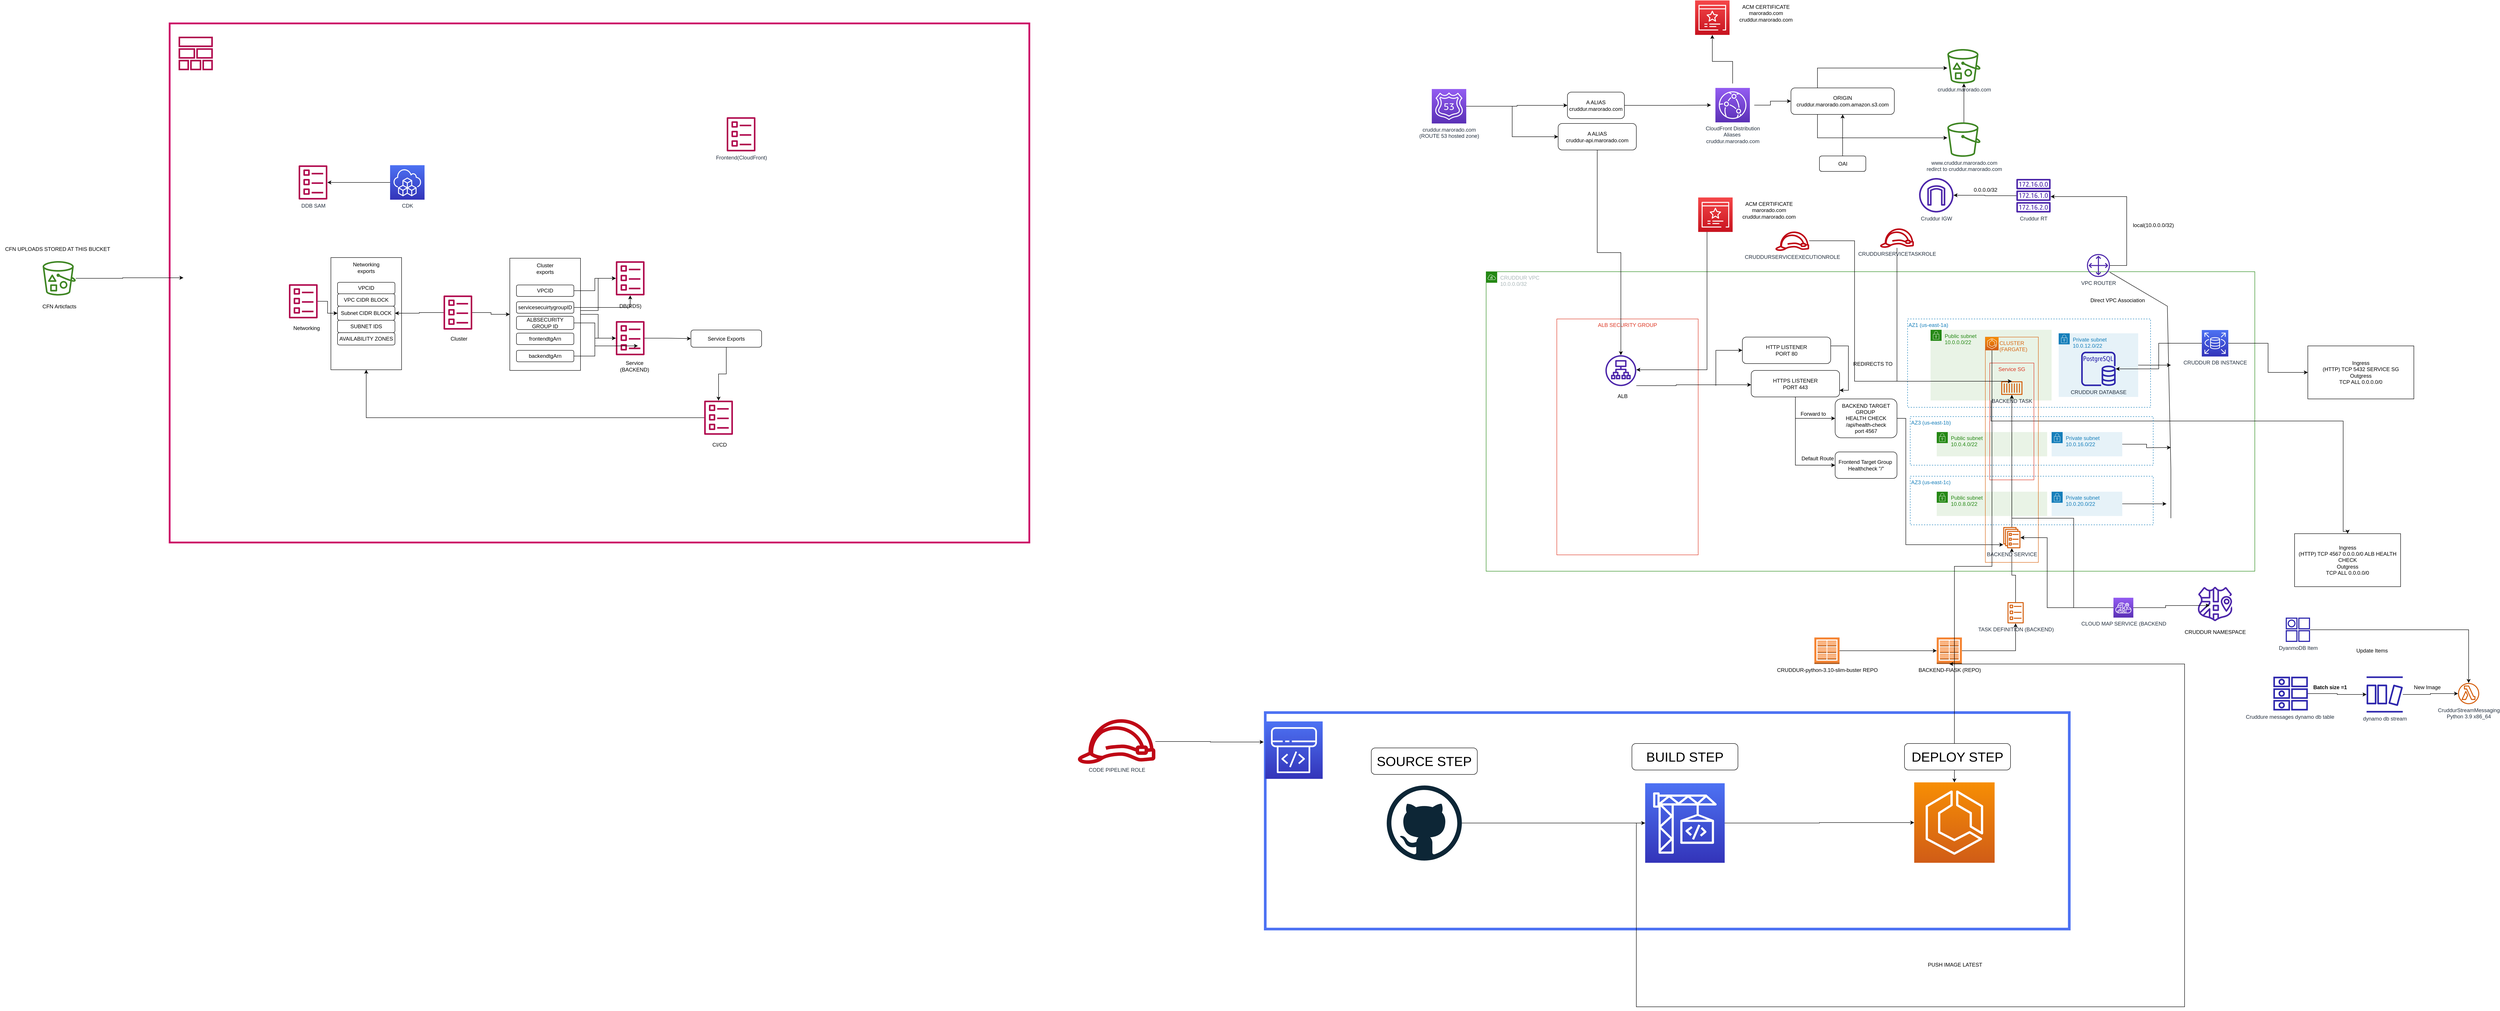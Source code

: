 <mxfile version="21.3.2" type="github">
  <diagram name="Page-1" id="3Z4FZScK2YZTJh7Y3HSx">
    <mxGraphModel dx="4507" dy="1291" grid="0" gridSize="10" guides="1" tooltips="1" connect="1" arrows="1" fold="1" page="0" pageScale="1" pageWidth="850" pageHeight="1100" math="0" shadow="0">
      <root>
        <mxCell id="0" />
        <mxCell id="1" parent="0" />
        <mxCell id="-jgKPK63ON0aS2NeqPrT-178" value="" style="rounded=0;whiteSpace=wrap;html=1;strokeColor=#4D72F3;strokeWidth=6;fillColor=none;" vertex="1" parent="1">
          <mxGeometry x="580" y="1840" width="1820" height="490" as="geometry" />
        </mxCell>
        <mxCell id="-jgKPK63ON0aS2NeqPrT-179" value="" style="whiteSpace=wrap;html=1;fillColor=none;strokeColor=#CC0066;strokeWidth=4;" vertex="1" parent="1">
          <mxGeometry x="-1900" y="280" width="1946" height="1175" as="geometry" />
        </mxCell>
        <mxCell id="-jgKPK63ON0aS2NeqPrT-180" value="" style="rounded=0;whiteSpace=wrap;html=1;" vertex="1" parent="1">
          <mxGeometry x="-1535" y="810" width="160" height="254" as="geometry" />
        </mxCell>
        <mxCell id="-jgKPK63ON0aS2NeqPrT-181" value="AZ1 (us-east-1a)" style="fillColor=none;strokeColor=#147EBA;dashed=1;verticalAlign=top;fontStyle=0;fontColor=#147EBA;whiteSpace=wrap;html=1;align=left;" vertex="1" parent="1">
          <mxGeometry x="2034" y="949" width="550" height="200" as="geometry" />
        </mxCell>
        <mxCell id="-jgKPK63ON0aS2NeqPrT-182" value="CRUDDUR VPC&lt;br&gt;10.0.0.0/32" style="points=[[0,0],[0.25,0],[0.5,0],[0.75,0],[1,0],[1,0.25],[1,0.5],[1,0.75],[1,1],[0.75,1],[0.5,1],[0.25,1],[0,1],[0,0.75],[0,0.5],[0,0.25]];outlineConnect=0;gradientColor=none;html=1;whiteSpace=wrap;fontSize=12;fontStyle=0;container=0;pointerEvents=0;collapsible=0;recursiveResize=0;shape=mxgraph.aws4.group;grIcon=mxgraph.aws4.group_vpc;strokeColor=#248814;fillColor=none;verticalAlign=top;align=left;spacingLeft=30;fontColor=#AAB7B8;dashed=0;" vertex="1" parent="1">
          <mxGeometry x="1080" y="842" width="1740" height="678" as="geometry" />
        </mxCell>
        <mxCell id="-jgKPK63ON0aS2NeqPrT-183" style="edgeStyle=orthogonalEdgeStyle;rounded=0;orthogonalLoop=1;jettySize=auto;html=1;" edge="1" parent="1" source="-jgKPK63ON0aS2NeqPrT-184" target="-jgKPK63ON0aS2NeqPrT-185">
          <mxGeometry relative="1" as="geometry" />
        </mxCell>
        <mxCell id="-jgKPK63ON0aS2NeqPrT-184" value="Cruddur RT" style="sketch=0;outlineConnect=0;fontColor=#232F3E;gradientColor=none;fillColor=#4D27AA;strokeColor=none;dashed=0;verticalLabelPosition=bottom;verticalAlign=top;align=center;html=1;fontSize=12;fontStyle=0;aspect=fixed;pointerEvents=1;shape=mxgraph.aws4.route_table;" vertex="1" parent="1">
          <mxGeometry x="2280" y="632" width="78" height="76" as="geometry" />
        </mxCell>
        <mxCell id="-jgKPK63ON0aS2NeqPrT-185" value="Cruddur IGW" style="sketch=0;outlineConnect=0;fontColor=#232F3E;gradientColor=none;fillColor=#4D27AA;strokeColor=none;dashed=0;verticalLabelPosition=bottom;verticalAlign=top;align=center;html=1;fontSize=12;fontStyle=0;aspect=fixed;pointerEvents=1;shape=mxgraph.aws4.internet_gateway;" vertex="1" parent="1">
          <mxGeometry x="2060" y="630" width="78" height="78" as="geometry" />
        </mxCell>
        <mxCell id="-jgKPK63ON0aS2NeqPrT-186" value="VPC ROUTER" style="sketch=0;outlineConnect=0;fontColor=#232F3E;gradientColor=none;fillColor=#4D27AA;strokeColor=none;dashed=0;verticalLabelPosition=bottom;verticalAlign=top;align=center;html=1;fontSize=12;fontStyle=0;aspect=fixed;pointerEvents=1;shape=mxgraph.aws4.customer_gateway;" vertex="1" parent="1">
          <mxGeometry x="2440" y="802" width="52" height="52" as="geometry" />
        </mxCell>
        <mxCell id="-jgKPK63ON0aS2NeqPrT-187" style="edgeStyle=orthogonalEdgeStyle;rounded=0;orthogonalLoop=1;jettySize=auto;html=1;" edge="1" parent="1" source="-jgKPK63ON0aS2NeqPrT-186" target="-jgKPK63ON0aS2NeqPrT-184">
          <mxGeometry relative="1" as="geometry">
            <mxPoint x="2400" y="672" as="targetPoint" />
            <Array as="points">
              <mxPoint x="2530" y="828" />
              <mxPoint x="2530" y="672" />
            </Array>
          </mxGeometry>
        </mxCell>
        <mxCell id="-jgKPK63ON0aS2NeqPrT-188" value="0.0.0.0/32&lt;br&gt;" style="text;html=1;align=center;verticalAlign=middle;resizable=0;points=[];autosize=1;strokeColor=none;fillColor=none;" vertex="1" parent="1">
          <mxGeometry x="2170" y="642" width="80" height="30" as="geometry" />
        </mxCell>
        <mxCell id="-jgKPK63ON0aS2NeqPrT-189" value="local(10.0.0.0/32)" style="text;html=1;align=center;verticalAlign=middle;resizable=0;points=[];autosize=1;strokeColor=none;fillColor=none;" vertex="1" parent="1">
          <mxGeometry x="2530" y="722" width="120" height="30" as="geometry" />
        </mxCell>
        <mxCell id="-jgKPK63ON0aS2NeqPrT-190" value="" style="group" vertex="1" connectable="0" parent="1">
          <mxGeometry x="-2200" y="818" width="100" height="118" as="geometry" />
        </mxCell>
        <mxCell id="-jgKPK63ON0aS2NeqPrT-191" value="" style="sketch=0;outlineConnect=0;fontColor=#232F3E;gradientColor=none;fillColor=#3F8624;strokeColor=none;dashed=0;verticalLabelPosition=bottom;verticalAlign=top;align=center;html=1;fontSize=12;fontStyle=0;aspect=fixed;pointerEvents=1;shape=mxgraph.aws4.bucket_with_objects;" vertex="1" parent="-jgKPK63ON0aS2NeqPrT-190">
          <mxGeometry x="12.5" width="75" height="78" as="geometry" />
        </mxCell>
        <mxCell id="-jgKPK63ON0aS2NeqPrT-192" value="CFN Articfacts" style="text;html=1;align=center;verticalAlign=middle;resizable=0;points=[];autosize=1;strokeColor=none;fillColor=none;" vertex="1" parent="-jgKPK63ON0aS2NeqPrT-190">
          <mxGeometry y="88" width="100" height="30" as="geometry" />
        </mxCell>
        <mxCell id="-jgKPK63ON0aS2NeqPrT-193" value="" style="sketch=0;outlineConnect=0;fontColor=#232F3E;gradientColor=none;fillColor=#B0084D;strokeColor=none;dashed=0;verticalLabelPosition=bottom;verticalAlign=top;align=center;html=1;fontSize=12;fontStyle=0;aspect=fixed;pointerEvents=1;shape=mxgraph.aws4.stack;" vertex="1" parent="1">
          <mxGeometry x="-1880" y="310" width="78" height="76" as="geometry" />
        </mxCell>
        <mxCell id="-jgKPK63ON0aS2NeqPrT-194" value="" style="group" vertex="1" connectable="0" parent="1">
          <mxGeometry x="-890" y="953.5" width="86" height="112" as="geometry" />
        </mxCell>
        <mxCell id="-jgKPK63ON0aS2NeqPrT-195" value="" style="sketch=0;outlineConnect=0;fontColor=#232F3E;gradientColor=none;fillColor=#B0084D;strokeColor=none;dashed=0;verticalLabelPosition=bottom;verticalAlign=top;align=center;html=1;fontSize=12;fontStyle=0;aspect=fixed;pointerEvents=1;shape=mxgraph.aws4.template;" vertex="1" parent="-jgKPK63ON0aS2NeqPrT-194">
          <mxGeometry width="65" height="78" as="geometry" />
        </mxCell>
        <mxCell id="-jgKPK63ON0aS2NeqPrT-196" value="Service (BACKEND)" style="text;html=1;strokeColor=none;fillColor=none;align=center;verticalAlign=middle;whiteSpace=wrap;rounded=0;" vertex="1" parent="-jgKPK63ON0aS2NeqPrT-194">
          <mxGeometry x="3.308" y="92" width="79.385" height="20" as="geometry" />
        </mxCell>
        <mxCell id="-jgKPK63ON0aS2NeqPrT-197" value="" style="group" vertex="1" connectable="0" parent="1">
          <mxGeometry x="-690" y="1133.5" width="65" height="110" as="geometry" />
        </mxCell>
        <mxCell id="-jgKPK63ON0aS2NeqPrT-198" value="" style="sketch=0;outlineConnect=0;fontColor=#232F3E;gradientColor=none;fillColor=#B0084D;strokeColor=none;dashed=0;verticalLabelPosition=bottom;verticalAlign=top;align=center;html=1;fontSize=12;fontStyle=0;aspect=fixed;pointerEvents=1;shape=mxgraph.aws4.template;" vertex="1" parent="-jgKPK63ON0aS2NeqPrT-197">
          <mxGeometry width="65" height="78" as="geometry" />
        </mxCell>
        <mxCell id="-jgKPK63ON0aS2NeqPrT-199" value="CI/CD" style="text;html=1;strokeColor=none;fillColor=none;align=center;verticalAlign=middle;whiteSpace=wrap;rounded=0;" vertex="1" parent="-jgKPK63ON0aS2NeqPrT-197">
          <mxGeometry x="5" y="90" width="60" height="20" as="geometry" />
        </mxCell>
        <mxCell id="-jgKPK63ON0aS2NeqPrT-200" value="" style="group" vertex="1" connectable="0" parent="1">
          <mxGeometry x="-1630" y="870" width="70" height="110" as="geometry" />
        </mxCell>
        <mxCell id="-jgKPK63ON0aS2NeqPrT-201" value="" style="sketch=0;outlineConnect=0;fontColor=#232F3E;gradientColor=none;fillColor=#B0084D;strokeColor=none;dashed=0;verticalLabelPosition=bottom;verticalAlign=top;align=center;html=1;fontSize=12;fontStyle=0;aspect=fixed;pointerEvents=1;shape=mxgraph.aws4.template;" vertex="1" parent="-jgKPK63ON0aS2NeqPrT-200">
          <mxGeometry width="65" height="78" as="geometry" />
        </mxCell>
        <mxCell id="-jgKPK63ON0aS2NeqPrT-202" value="Networking" style="text;html=1;strokeColor=none;fillColor=none;align=center;verticalAlign=middle;whiteSpace=wrap;rounded=0;" vertex="1" parent="-jgKPK63ON0aS2NeqPrT-200">
          <mxGeometry x="10" y="90" width="60" height="20" as="geometry" />
        </mxCell>
        <mxCell id="-jgKPK63ON0aS2NeqPrT-203" style="edgeStyle=orthogonalEdgeStyle;rounded=0;orthogonalLoop=1;jettySize=auto;html=1;entryX=0.016;entryY=0.49;entryDx=0;entryDy=0;entryPerimeter=0;" edge="1" parent="1" source="-jgKPK63ON0aS2NeqPrT-191" target="-jgKPK63ON0aS2NeqPrT-179">
          <mxGeometry relative="1" as="geometry" />
        </mxCell>
        <mxCell id="-jgKPK63ON0aS2NeqPrT-204" value="CFN UPLOADS STORED AT THIS BUCKET" style="text;html=1;align=center;verticalAlign=middle;resizable=0;points=[];autosize=1;strokeColor=none;fillColor=none;" vertex="1" parent="1">
          <mxGeometry x="-2284" y="776" width="260" height="30" as="geometry" />
        </mxCell>
        <mxCell id="-jgKPK63ON0aS2NeqPrT-205" value="" style="group" vertex="1" connectable="0" parent="1">
          <mxGeometry x="-1280" y="895.5" width="65" height="108" as="geometry" />
        </mxCell>
        <mxCell id="-jgKPK63ON0aS2NeqPrT-206" value="" style="sketch=0;outlineConnect=0;fontColor=#232F3E;gradientColor=none;fillColor=#B0084D;strokeColor=none;dashed=0;verticalLabelPosition=bottom;verticalAlign=top;align=center;html=1;fontSize=12;fontStyle=0;aspect=fixed;pointerEvents=1;shape=mxgraph.aws4.template;" vertex="1" parent="-jgKPK63ON0aS2NeqPrT-205">
          <mxGeometry width="65" height="78" as="geometry" />
        </mxCell>
        <mxCell id="-jgKPK63ON0aS2NeqPrT-207" value="Cluster" style="text;html=1;strokeColor=none;fillColor=none;align=center;verticalAlign=middle;whiteSpace=wrap;rounded=0;" vertex="1" parent="-jgKPK63ON0aS2NeqPrT-205">
          <mxGeometry x="5" y="88" width="60" height="20" as="geometry" />
        </mxCell>
        <mxCell id="-jgKPK63ON0aS2NeqPrT-208" value="VPCID" style="rounded=1;whiteSpace=wrap;html=1;" vertex="1" parent="1">
          <mxGeometry x="-1520" y="866" width="130" height="26" as="geometry" />
        </mxCell>
        <mxCell id="-jgKPK63ON0aS2NeqPrT-209" value="VPC CIDR BLOCK" style="rounded=1;whiteSpace=wrap;html=1;" vertex="1" parent="1">
          <mxGeometry x="-1520" y="892" width="130" height="28" as="geometry" />
        </mxCell>
        <mxCell id="-jgKPK63ON0aS2NeqPrT-210" value="Subnet CIDR BLOCK" style="rounded=1;whiteSpace=wrap;html=1;" vertex="1" parent="1">
          <mxGeometry x="-1520" y="920" width="130" height="32" as="geometry" />
        </mxCell>
        <mxCell id="-jgKPK63ON0aS2NeqPrT-211" value="SUBNET IDS" style="rounded=1;whiteSpace=wrap;html=1;" vertex="1" parent="1">
          <mxGeometry x="-1520" y="952" width="130" height="28" as="geometry" />
        </mxCell>
        <mxCell id="-jgKPK63ON0aS2NeqPrT-212" value="AVAILABILITY ZONES" style="rounded=1;whiteSpace=wrap;html=1;" vertex="1" parent="1">
          <mxGeometry x="-1520" y="980" width="130" height="28" as="geometry" />
        </mxCell>
        <mxCell id="-jgKPK63ON0aS2NeqPrT-213" value="" style="edgeStyle=orthogonalEdgeStyle;rounded=0;orthogonalLoop=1;jettySize=auto;html=1;" edge="1" parent="1" source="-jgKPK63ON0aS2NeqPrT-201" target="-jgKPK63ON0aS2NeqPrT-210">
          <mxGeometry relative="1" as="geometry" />
        </mxCell>
        <mxCell id="-jgKPK63ON0aS2NeqPrT-214" value="" style="edgeStyle=orthogonalEdgeStyle;rounded=0;orthogonalLoop=1;jettySize=auto;html=1;" edge="1" parent="1" source="-jgKPK63ON0aS2NeqPrT-206" target="-jgKPK63ON0aS2NeqPrT-210">
          <mxGeometry relative="1" as="geometry" />
        </mxCell>
        <mxCell id="-jgKPK63ON0aS2NeqPrT-215" value="" style="sketch=0;outlineConnect=0;fontColor=#232F3E;gradientColor=none;fillColor=#4D27AA;strokeColor=none;dashed=0;verticalLabelPosition=bottom;verticalAlign=top;align=center;html=1;fontSize=12;fontStyle=0;aspect=fixed;pointerEvents=1;shape=mxgraph.aws4.namespace;" vertex="1" parent="1">
          <mxGeometry x="2691" y="1555" width="78" height="78" as="geometry" />
        </mxCell>
        <mxCell id="-jgKPK63ON0aS2NeqPrT-216" value="CRUDDUR NAMESPACE" style="text;html=1;align=center;verticalAlign=middle;resizable=0;points=[];autosize=1;strokeColor=none;fillColor=none;" vertex="1" parent="1">
          <mxGeometry x="2650" y="1643" width="160" height="30" as="geometry" />
        </mxCell>
        <mxCell id="-jgKPK63ON0aS2NeqPrT-217" value="" style="group" vertex="1" connectable="0" parent="1">
          <mxGeometry x="1560" y="673" width="230" height="79" as="geometry" />
        </mxCell>
        <mxCell id="-jgKPK63ON0aS2NeqPrT-218" value="" style="sketch=0;points=[[0,0,0],[0.25,0,0],[0.5,0,0],[0.75,0,0],[1,0,0],[0,1,0],[0.25,1,0],[0.5,1,0],[0.75,1,0],[1,1,0],[0,0.25,0],[0,0.5,0],[0,0.75,0],[1,0.25,0],[1,0.5,0],[1,0.75,0]];outlineConnect=0;fontColor=#232F3E;gradientColor=#F54749;gradientDirection=north;fillColor=#C7131F;strokeColor=#ffffff;dashed=0;verticalLabelPosition=bottom;verticalAlign=top;align=center;html=1;fontSize=12;fontStyle=0;aspect=fixed;shape=mxgraph.aws4.resourceIcon;resIcon=mxgraph.aws4.certificate_manager_3;" vertex="1" parent="-jgKPK63ON0aS2NeqPrT-217">
          <mxGeometry y="1" width="78" height="78" as="geometry" />
        </mxCell>
        <mxCell id="-jgKPK63ON0aS2NeqPrT-219" value="ACM CERTIFICATE&lt;br&gt;marorado.com&lt;br&gt;cruddur.marorado.com" style="text;html=1;align=center;verticalAlign=middle;resizable=0;points=[];autosize=1;strokeColor=none;fillColor=none;" vertex="1" parent="-jgKPK63ON0aS2NeqPrT-217">
          <mxGeometry x="90" width="140" height="60" as="geometry" />
        </mxCell>
        <mxCell id="-jgKPK63ON0aS2NeqPrT-220" style="edgeStyle=orthogonalEdgeStyle;rounded=0;orthogonalLoop=1;jettySize=auto;html=1;entryX=0.5;entryY=0;entryDx=0;entryDy=0;" edge="1" parent="1" source="-jgKPK63ON0aS2NeqPrT-221" target="-jgKPK63ON0aS2NeqPrT-282">
          <mxGeometry relative="1" as="geometry">
            <mxPoint x="2890" y="1430" as="targetPoint" />
            <Array as="points">
              <mxPoint x="2223" y="1180" />
              <mxPoint x="3020" y="1180" />
              <mxPoint x="3020" y="1430" />
              <mxPoint x="3030" y="1430" />
            </Array>
          </mxGeometry>
        </mxCell>
        <mxCell id="-jgKPK63ON0aS2NeqPrT-221" value="Public subnet&lt;br&gt;10.0.0.0/22" style="points=[[0,0],[0.25,0],[0.5,0],[0.75,0],[1,0],[1,0.25],[1,0.5],[1,0.75],[1,1],[0.75,1],[0.5,1],[0.25,1],[0,1],[0,0.75],[0,0.5],[0,0.25]];outlineConnect=0;gradientColor=none;html=1;whiteSpace=wrap;fontSize=12;fontStyle=0;container=0;pointerEvents=0;collapsible=0;recursiveResize=0;shape=mxgraph.aws4.group;grIcon=mxgraph.aws4.group_security_group;grStroke=0;strokeColor=#248814;fillColor=#E9F3E6;verticalAlign=top;align=left;spacingLeft=30;fontColor=#248814;dashed=0;" vertex="1" parent="1">
          <mxGeometry x="2086" y="973.5" width="274" height="160" as="geometry" />
        </mxCell>
        <mxCell id="-jgKPK63ON0aS2NeqPrT-222" style="edgeStyle=orthogonalEdgeStyle;rounded=0;orthogonalLoop=1;jettySize=auto;html=1;" edge="1" parent="1" source="-jgKPK63ON0aS2NeqPrT-223">
          <mxGeometry relative="1" as="geometry">
            <mxPoint x="2630" y="1053.5" as="targetPoint" />
          </mxGeometry>
        </mxCell>
        <mxCell id="-jgKPK63ON0aS2NeqPrT-223" value="Private subnet&lt;br&gt;10.0.12.0/22" style="points=[[0,0],[0.25,0],[0.5,0],[0.75,0],[1,0],[1,0.25],[1,0.5],[1,0.75],[1,1],[0.75,1],[0.5,1],[0.25,1],[0,1],[0,0.75],[0,0.5],[0,0.25]];outlineConnect=0;gradientColor=none;html=1;whiteSpace=wrap;fontSize=12;fontStyle=0;container=1;pointerEvents=0;collapsible=0;recursiveResize=0;shape=mxgraph.aws4.group;grIcon=mxgraph.aws4.group_security_group;grStroke=0;strokeColor=#147EBA;fillColor=#E6F2F8;verticalAlign=top;align=left;spacingLeft=30;fontColor=#147EBA;dashed=0;" vertex="1" parent="1">
          <mxGeometry x="2376" y="981.5" width="180" height="144" as="geometry" />
        </mxCell>
        <mxCell id="-jgKPK63ON0aS2NeqPrT-224" value="Direct VPC Association" style="text;html=1;align=center;verticalAlign=middle;resizable=0;points=[];autosize=1;strokeColor=none;fillColor=none;" vertex="1" parent="1">
          <mxGeometry x="2434" y="892" width="150" height="30" as="geometry" />
        </mxCell>
        <mxCell id="-jgKPK63ON0aS2NeqPrT-225" value="ALB SECURITY GROUP&lt;br&gt;" style="fillColor=none;strokeColor=#DD3522;verticalAlign=top;fontStyle=0;fontColor=#DD3522;whiteSpace=wrap;html=1;" vertex="1" parent="1">
          <mxGeometry x="1240" y="949" width="320" height="534" as="geometry" />
        </mxCell>
        <mxCell id="-jgKPK63ON0aS2NeqPrT-226" style="edgeStyle=orthogonalEdgeStyle;rounded=0;orthogonalLoop=1;jettySize=auto;html=1;" edge="1" parent="1" source="-jgKPK63ON0aS2NeqPrT-227" target="-jgKPK63ON0aS2NeqPrT-239">
          <mxGeometry relative="1" as="geometry">
            <Array as="points">
              <mxPoint x="1510" y="1100" />
              <mxPoint x="1510" y="1098" />
            </Array>
          </mxGeometry>
        </mxCell>
        <mxCell id="-jgKPK63ON0aS2NeqPrT-227" value="" style="sketch=0;outlineConnect=0;fontColor=#232F3E;gradientColor=none;fillColor=#4D27AA;strokeColor=none;dashed=0;verticalLabelPosition=bottom;verticalAlign=top;align=center;html=1;fontSize=12;fontStyle=0;aspect=fixed;pointerEvents=1;shape=mxgraph.aws4.application_load_balancer;" vertex="1" parent="1">
          <mxGeometry x="1350" y="1031" width="70" height="70" as="geometry" />
        </mxCell>
        <mxCell id="-jgKPK63ON0aS2NeqPrT-228" value="ALB" style="text;html=1;strokeColor=none;fillColor=none;align=center;verticalAlign=middle;whiteSpace=wrap;rounded=0;" vertex="1" parent="1">
          <mxGeometry x="1359" y="1109" width="60" height="30" as="geometry" />
        </mxCell>
        <mxCell id="-jgKPK63ON0aS2NeqPrT-229" value="&lt;div style=&quot;&quot;&gt;&lt;span style=&quot;background-color: initial;&quot;&gt;AZ3 (us-east-1b)&lt;/span&gt;&lt;/div&gt;" style="fillColor=none;strokeColor=#147EBA;dashed=1;verticalAlign=top;fontStyle=0;fontColor=#147EBA;whiteSpace=wrap;html=1;align=left;" vertex="1" parent="1">
          <mxGeometry x="2040" y="1170" width="550" height="110" as="geometry" />
        </mxCell>
        <mxCell id="-jgKPK63ON0aS2NeqPrT-230" value="Public subnet&lt;br&gt;10.0.4.0/22" style="points=[[0,0],[0.25,0],[0.5,0],[0.75,0],[1,0],[1,0.25],[1,0.5],[1,0.75],[1,1],[0.75,1],[0.5,1],[0.25,1],[0,1],[0,0.75],[0,0.5],[0,0.25]];outlineConnect=0;gradientColor=none;html=1;whiteSpace=wrap;fontSize=12;fontStyle=0;container=1;pointerEvents=0;collapsible=0;recursiveResize=0;shape=mxgraph.aws4.group;grIcon=mxgraph.aws4.group_security_group;grStroke=0;strokeColor=#248814;fillColor=#E9F3E6;verticalAlign=top;align=left;spacingLeft=30;fontColor=#248814;dashed=0;" vertex="1" parent="1">
          <mxGeometry x="2100" y="1205" width="250" height="55" as="geometry" />
        </mxCell>
        <mxCell id="-jgKPK63ON0aS2NeqPrT-231" style="edgeStyle=orthogonalEdgeStyle;rounded=0;orthogonalLoop=1;jettySize=auto;html=1;" edge="1" parent="1" source="-jgKPK63ON0aS2NeqPrT-232">
          <mxGeometry relative="1" as="geometry">
            <mxPoint x="2630" y="1240" as="targetPoint" />
          </mxGeometry>
        </mxCell>
        <mxCell id="-jgKPK63ON0aS2NeqPrT-232" value="Private subnet&lt;br&gt;10.0.16.0/22" style="points=[[0,0],[0.25,0],[0.5,0],[0.75,0],[1,0],[1,0.25],[1,0.5],[1,0.75],[1,1],[0.75,1],[0.5,1],[0.25,1],[0,1],[0,0.75],[0,0.5],[0,0.25]];outlineConnect=0;gradientColor=none;html=1;whiteSpace=wrap;fontSize=12;fontStyle=0;container=1;pointerEvents=0;collapsible=0;recursiveResize=0;shape=mxgraph.aws4.group;grIcon=mxgraph.aws4.group_security_group;grStroke=0;strokeColor=#147EBA;fillColor=#E6F2F8;verticalAlign=top;align=left;spacingLeft=30;fontColor=#147EBA;dashed=0;" vertex="1" parent="1">
          <mxGeometry x="2360" y="1205" width="160" height="55" as="geometry" />
        </mxCell>
        <mxCell id="-jgKPK63ON0aS2NeqPrT-233" value="" style="endArrow=none;html=1;rounded=0;" edge="1" parent="1" target="-jgKPK63ON0aS2NeqPrT-186">
          <mxGeometry width="50" height="50" relative="1" as="geometry">
            <mxPoint x="2630" y="1400" as="sourcePoint" />
            <mxPoint x="2621" y="878" as="targetPoint" />
            <Array as="points">
              <mxPoint x="2630" y="1290" />
              <mxPoint x="2622" y="920" />
            </Array>
          </mxGeometry>
        </mxCell>
        <mxCell id="-jgKPK63ON0aS2NeqPrT-234" style="edgeStyle=orthogonalEdgeStyle;rounded=0;orthogonalLoop=1;jettySize=auto;html=1;" edge="1" parent="1" source="-jgKPK63ON0aS2NeqPrT-218" target="-jgKPK63ON0aS2NeqPrT-227">
          <mxGeometry relative="1" as="geometry">
            <Array as="points">
              <mxPoint x="1580" y="1064" />
            </Array>
          </mxGeometry>
        </mxCell>
        <mxCell id="-jgKPK63ON0aS2NeqPrT-235" style="edgeStyle=orthogonalEdgeStyle;rounded=0;orthogonalLoop=1;jettySize=auto;html=1;entryX=1;entryY=0.75;entryDx=0;entryDy=0;" edge="1" parent="1" source="-jgKPK63ON0aS2NeqPrT-236" target="-jgKPK63ON0aS2NeqPrT-239">
          <mxGeometry relative="1" as="geometry">
            <Array as="points">
              <mxPoint x="1900" y="1010" />
              <mxPoint x="1900" y="1110" />
            </Array>
          </mxGeometry>
        </mxCell>
        <mxCell id="-jgKPK63ON0aS2NeqPrT-236" value="HTTP LISTENER&lt;br&gt;PORT 80" style="rounded=1;whiteSpace=wrap;html=1;" vertex="1" parent="1">
          <mxGeometry x="1660" y="990" width="200" height="60" as="geometry" />
        </mxCell>
        <mxCell id="-jgKPK63ON0aS2NeqPrT-237" style="edgeStyle=orthogonalEdgeStyle;rounded=0;orthogonalLoop=1;jettySize=auto;html=1;entryX=0;entryY=0.5;entryDx=0;entryDy=0;" edge="1" parent="1" source="-jgKPK63ON0aS2NeqPrT-239" target="-jgKPK63ON0aS2NeqPrT-241">
          <mxGeometry relative="1" as="geometry" />
        </mxCell>
        <mxCell id="-jgKPK63ON0aS2NeqPrT-238" style="edgeStyle=orthogonalEdgeStyle;rounded=0;orthogonalLoop=1;jettySize=auto;html=1;entryX=0;entryY=0.5;entryDx=0;entryDy=0;" edge="1" parent="1" source="-jgKPK63ON0aS2NeqPrT-239" target="-jgKPK63ON0aS2NeqPrT-242">
          <mxGeometry relative="1" as="geometry" />
        </mxCell>
        <mxCell id="-jgKPK63ON0aS2NeqPrT-239" value="HTTPS LISTENER&lt;br&gt;PORT 443" style="rounded=1;whiteSpace=wrap;html=1;" vertex="1" parent="1">
          <mxGeometry x="1680" y="1065.5" width="200" height="60" as="geometry" />
        </mxCell>
        <mxCell id="-jgKPK63ON0aS2NeqPrT-240" style="edgeStyle=orthogonalEdgeStyle;rounded=0;orthogonalLoop=1;jettySize=auto;html=1;" edge="1" parent="1" source="-jgKPK63ON0aS2NeqPrT-241" target="-jgKPK63ON0aS2NeqPrT-278">
          <mxGeometry relative="1" as="geometry">
            <Array as="points">
              <mxPoint x="2030" y="1174" />
              <mxPoint x="2030" y="1460" />
            </Array>
          </mxGeometry>
        </mxCell>
        <mxCell id="-jgKPK63ON0aS2NeqPrT-241" value="BACKEND TARGET GROUP&amp;nbsp;&lt;br&gt;HEALTH CHECK&lt;br&gt;/api/health-check&lt;br&gt;port 4567" style="rounded=1;whiteSpace=wrap;html=1;" vertex="1" parent="1">
          <mxGeometry x="1870" y="1130" width="140" height="88" as="geometry" />
        </mxCell>
        <mxCell id="-jgKPK63ON0aS2NeqPrT-242" value="Frontend Target Group&amp;nbsp;&lt;br&gt;Healthcheck &quot;/&quot;" style="rounded=1;whiteSpace=wrap;html=1;" vertex="1" parent="1">
          <mxGeometry x="1870" y="1250" width="140" height="60" as="geometry" />
        </mxCell>
        <mxCell id="-jgKPK63ON0aS2NeqPrT-243" value="" style="endArrow=classic;html=1;rounded=0;entryX=0;entryY=0.5;entryDx=0;entryDy=0;" edge="1" parent="1" target="-jgKPK63ON0aS2NeqPrT-236">
          <mxGeometry width="50" height="50" relative="1" as="geometry">
            <mxPoint x="1600" y="1100" as="sourcePoint" />
            <mxPoint x="1790" y="1180" as="targetPoint" />
            <Array as="points">
              <mxPoint x="1600" y="1020" />
            </Array>
          </mxGeometry>
        </mxCell>
        <mxCell id="-jgKPK63ON0aS2NeqPrT-244" value="REDIRECTS TO" style="text;html=1;align=center;verticalAlign=middle;resizable=0;points=[];autosize=1;strokeColor=none;fillColor=none;" vertex="1" parent="1">
          <mxGeometry x="1900" y="1035.5" width="110" height="30" as="geometry" />
        </mxCell>
        <mxCell id="-jgKPK63ON0aS2NeqPrT-245" value="Forward to" style="text;html=1;align=center;verticalAlign=middle;resizable=0;points=[];autosize=1;strokeColor=none;fillColor=none;" vertex="1" parent="1">
          <mxGeometry x="1780" y="1149" width="80" height="30" as="geometry" />
        </mxCell>
        <mxCell id="-jgKPK63ON0aS2NeqPrT-246" value="Default Route" style="text;html=1;align=center;verticalAlign=middle;resizable=0;points=[];autosize=1;strokeColor=none;fillColor=none;" vertex="1" parent="1">
          <mxGeometry x="1780" y="1250" width="100" height="30" as="geometry" />
        </mxCell>
        <mxCell id="-jgKPK63ON0aS2NeqPrT-247" value="Networking exports" style="text;html=1;strokeColor=none;fillColor=none;align=center;verticalAlign=middle;whiteSpace=wrap;rounded=0;" vertex="1" parent="1">
          <mxGeometry x="-1485" y="818" width="60" height="30" as="geometry" />
        </mxCell>
        <mxCell id="-jgKPK63ON0aS2NeqPrT-248" style="edgeStyle=orthogonalEdgeStyle;rounded=0;orthogonalLoop=1;jettySize=auto;html=1;" edge="1" parent="1" source="-jgKPK63ON0aS2NeqPrT-250" target="-jgKPK63ON0aS2NeqPrT-263">
          <mxGeometry relative="1" as="geometry">
            <Array as="points">
              <mxPoint x="-930" y="930" />
              <mxPoint x="-930" y="857" />
            </Array>
          </mxGeometry>
        </mxCell>
        <mxCell id="-jgKPK63ON0aS2NeqPrT-249" style="edgeStyle=orthogonalEdgeStyle;rounded=0;orthogonalLoop=1;jettySize=auto;html=1;" edge="1" parent="1" source="-jgKPK63ON0aS2NeqPrT-250" target="-jgKPK63ON0aS2NeqPrT-195">
          <mxGeometry relative="1" as="geometry" />
        </mxCell>
        <mxCell id="-jgKPK63ON0aS2NeqPrT-250" value="" style="rounded=0;whiteSpace=wrap;html=1;" vertex="1" parent="1">
          <mxGeometry x="-1130" y="811.5" width="160" height="254" as="geometry" />
        </mxCell>
        <mxCell id="-jgKPK63ON0aS2NeqPrT-251" value="Cluster exports" style="text;html=1;strokeColor=none;fillColor=none;align=center;verticalAlign=middle;whiteSpace=wrap;rounded=0;" vertex="1" parent="1">
          <mxGeometry x="-1080" y="819.5" width="60" height="30" as="geometry" />
        </mxCell>
        <mxCell id="-jgKPK63ON0aS2NeqPrT-252" style="edgeStyle=orthogonalEdgeStyle;rounded=0;orthogonalLoop=1;jettySize=auto;html=1;" edge="1" parent="1" source="-jgKPK63ON0aS2NeqPrT-253" target="-jgKPK63ON0aS2NeqPrT-263">
          <mxGeometry relative="1" as="geometry" />
        </mxCell>
        <mxCell id="-jgKPK63ON0aS2NeqPrT-253" value="VPCID" style="rounded=1;whiteSpace=wrap;html=1;" vertex="1" parent="1">
          <mxGeometry x="-1115" y="872" width="130" height="26" as="geometry" />
        </mxCell>
        <mxCell id="-jgKPK63ON0aS2NeqPrT-254" style="edgeStyle=orthogonalEdgeStyle;rounded=0;orthogonalLoop=1;jettySize=auto;html=1;" edge="1" parent="1" source="-jgKPK63ON0aS2NeqPrT-255" target="-jgKPK63ON0aS2NeqPrT-263">
          <mxGeometry relative="1" as="geometry" />
        </mxCell>
        <mxCell id="-jgKPK63ON0aS2NeqPrT-255" value="servicesecuirtygroupID" style="rounded=1;whiteSpace=wrap;html=1;" vertex="1" parent="1">
          <mxGeometry x="-1115" y="910" width="130" height="26" as="geometry" />
        </mxCell>
        <mxCell id="-jgKPK63ON0aS2NeqPrT-256" style="edgeStyle=orthogonalEdgeStyle;rounded=0;orthogonalLoop=1;jettySize=auto;html=1;entryX=0.769;entryY=0.726;entryDx=0;entryDy=0;entryPerimeter=0;" edge="1" parent="1" source="-jgKPK63ON0aS2NeqPrT-257" target="-jgKPK63ON0aS2NeqPrT-195">
          <mxGeometry relative="1" as="geometry" />
        </mxCell>
        <mxCell id="-jgKPK63ON0aS2NeqPrT-257" value="ALBSECURITY GROUP ID" style="rounded=1;whiteSpace=wrap;html=1;" vertex="1" parent="1">
          <mxGeometry x="-1115" y="943" width="130" height="30" as="geometry" />
        </mxCell>
        <mxCell id="-jgKPK63ON0aS2NeqPrT-258" value="frontendtgArn" style="rounded=1;whiteSpace=wrap;html=1;" vertex="1" parent="1">
          <mxGeometry x="-1115" y="981" width="130" height="26" as="geometry" />
        </mxCell>
        <mxCell id="-jgKPK63ON0aS2NeqPrT-259" style="edgeStyle=orthogonalEdgeStyle;rounded=0;orthogonalLoop=1;jettySize=auto;html=1;" edge="1" parent="1" source="-jgKPK63ON0aS2NeqPrT-260" target="-jgKPK63ON0aS2NeqPrT-195">
          <mxGeometry relative="1" as="geometry" />
        </mxCell>
        <mxCell id="-jgKPK63ON0aS2NeqPrT-260" value="backendtgArn" style="rounded=1;whiteSpace=wrap;html=1;" vertex="1" parent="1">
          <mxGeometry x="-1115" y="1020" width="130" height="26" as="geometry" />
        </mxCell>
        <mxCell id="-jgKPK63ON0aS2NeqPrT-261" style="edgeStyle=orthogonalEdgeStyle;rounded=0;orthogonalLoop=1;jettySize=auto;html=1;entryX=0;entryY=0.5;entryDx=0;entryDy=0;" edge="1" parent="1" source="-jgKPK63ON0aS2NeqPrT-206" target="-jgKPK63ON0aS2NeqPrT-250">
          <mxGeometry relative="1" as="geometry" />
        </mxCell>
        <mxCell id="-jgKPK63ON0aS2NeqPrT-262" value="" style="group" vertex="1" connectable="0" parent="1">
          <mxGeometry x="-890" y="818" width="65" height="112" as="geometry" />
        </mxCell>
        <mxCell id="-jgKPK63ON0aS2NeqPrT-263" value="" style="sketch=0;outlineConnect=0;fontColor=#232F3E;gradientColor=none;fillColor=#B0084D;strokeColor=none;dashed=0;verticalLabelPosition=bottom;verticalAlign=top;align=center;html=1;fontSize=12;fontStyle=0;aspect=fixed;pointerEvents=1;shape=mxgraph.aws4.template;" vertex="1" parent="-jgKPK63ON0aS2NeqPrT-262">
          <mxGeometry width="65" height="78" as="geometry" />
        </mxCell>
        <mxCell id="-jgKPK63ON0aS2NeqPrT-264" value="DB(RDS)" style="text;html=1;strokeColor=none;fillColor=none;align=center;verticalAlign=middle;whiteSpace=wrap;rounded=0;" vertex="1" parent="-jgKPK63ON0aS2NeqPrT-262">
          <mxGeometry x="2.5" y="92" width="60" height="20" as="geometry" />
        </mxCell>
        <mxCell id="-jgKPK63ON0aS2NeqPrT-265" style="edgeStyle=orthogonalEdgeStyle;rounded=0;orthogonalLoop=1;jettySize=auto;html=1;" edge="1" parent="1" source="-jgKPK63ON0aS2NeqPrT-266" target="-jgKPK63ON0aS2NeqPrT-278">
          <mxGeometry relative="1" as="geometry" />
        </mxCell>
        <mxCell id="-jgKPK63ON0aS2NeqPrT-266" value="TASK DEFINITION (BACKEND)" style="sketch=0;outlineConnect=0;fontColor=#232F3E;gradientColor=none;fillColor=#D45B07;strokeColor=none;dashed=0;verticalLabelPosition=bottom;verticalAlign=top;align=center;html=1;fontSize=12;fontStyle=0;aspect=fixed;pointerEvents=1;shape=mxgraph.aws4.ecs_task;" vertex="1" parent="1">
          <mxGeometry x="2260" y="1590" width="37" height="48" as="geometry" />
        </mxCell>
        <mxCell id="-jgKPK63ON0aS2NeqPrT-267" value="&lt;div style=&quot;&quot;&gt;&lt;span style=&quot;background-color: initial;&quot;&gt;AZ3 (us-east-1c)&lt;/span&gt;&lt;/div&gt;" style="fillColor=none;strokeColor=#147EBA;dashed=1;verticalAlign=top;fontStyle=0;fontColor=#147EBA;whiteSpace=wrap;html=1;align=left;" vertex="1" parent="1">
          <mxGeometry x="2040" y="1305" width="550" height="110" as="geometry" />
        </mxCell>
        <mxCell id="-jgKPK63ON0aS2NeqPrT-268" value="Public subnet&lt;br&gt;10.0.8.0/22" style="points=[[0,0],[0.25,0],[0.5,0],[0.75,0],[1,0],[1,0.25],[1,0.5],[1,0.75],[1,1],[0.75,1],[0.5,1],[0.25,1],[0,1],[0,0.75],[0,0.5],[0,0.25]];outlineConnect=0;gradientColor=none;html=1;whiteSpace=wrap;fontSize=12;fontStyle=0;container=1;pointerEvents=0;collapsible=0;recursiveResize=0;shape=mxgraph.aws4.group;grIcon=mxgraph.aws4.group_security_group;grStroke=0;strokeColor=#248814;fillColor=#E9F3E6;verticalAlign=top;align=left;spacingLeft=30;fontColor=#248814;dashed=0;" vertex="1" parent="1">
          <mxGeometry x="2100" y="1340" width="250" height="55" as="geometry" />
        </mxCell>
        <mxCell id="-jgKPK63ON0aS2NeqPrT-269" style="edgeStyle=orthogonalEdgeStyle;rounded=0;orthogonalLoop=1;jettySize=auto;html=1;" edge="1" parent="1" source="-jgKPK63ON0aS2NeqPrT-270">
          <mxGeometry relative="1" as="geometry">
            <mxPoint x="2620" y="1367.5" as="targetPoint" />
          </mxGeometry>
        </mxCell>
        <mxCell id="-jgKPK63ON0aS2NeqPrT-270" value="Private subnet&lt;br&gt;10.0.20.0/22" style="points=[[0,0],[0.25,0],[0.5,0],[0.75,0],[1,0],[1,0.25],[1,0.5],[1,0.75],[1,1],[0.75,1],[0.5,1],[0.25,1],[0,1],[0,0.75],[0,0.5],[0,0.25]];outlineConnect=0;gradientColor=none;html=1;whiteSpace=wrap;fontSize=12;fontStyle=0;container=1;pointerEvents=0;collapsible=0;recursiveResize=0;shape=mxgraph.aws4.group;grIcon=mxgraph.aws4.group_security_group;grStroke=0;strokeColor=#147EBA;fillColor=#E6F2F8;verticalAlign=top;align=left;spacingLeft=30;fontColor=#147EBA;dashed=0;" vertex="1" parent="1">
          <mxGeometry x="2360" y="1340" width="160" height="55" as="geometry" />
        </mxCell>
        <mxCell id="-jgKPK63ON0aS2NeqPrT-271" style="edgeStyle=orthogonalEdgeStyle;rounded=0;orthogonalLoop=1;jettySize=auto;html=1;" edge="1" parent="1" source="-jgKPK63ON0aS2NeqPrT-272" target="-jgKPK63ON0aS2NeqPrT-266">
          <mxGeometry relative="1" as="geometry" />
        </mxCell>
        <mxCell id="-jgKPK63ON0aS2NeqPrT-272" value="BACKEND-FlASK (REPO)" style="outlineConnect=0;dashed=0;verticalLabelPosition=bottom;verticalAlign=top;align=center;html=1;shape=mxgraph.aws3.ecr_registry;fillColor=#F58534;gradientColor=none;" vertex="1" parent="1">
          <mxGeometry x="2100" y="1670" width="57" height="60" as="geometry" />
        </mxCell>
        <mxCell id="-jgKPK63ON0aS2NeqPrT-273" style="edgeStyle=orthogonalEdgeStyle;rounded=0;orthogonalLoop=1;jettySize=auto;html=1;entryX=0;entryY=0.5;entryDx=0;entryDy=0;entryPerimeter=0;" edge="1" parent="1" source="-jgKPK63ON0aS2NeqPrT-274" target="-jgKPK63ON0aS2NeqPrT-272">
          <mxGeometry relative="1" as="geometry" />
        </mxCell>
        <mxCell id="-jgKPK63ON0aS2NeqPrT-274" value="CRUDDUR-python-3.10-slim-buster REPO" style="outlineConnect=0;dashed=0;verticalLabelPosition=bottom;verticalAlign=top;align=center;html=1;shape=mxgraph.aws3.ecr_registry;fillColor=#F58534;gradientColor=none;" vertex="1" parent="1">
          <mxGeometry x="1823" y="1670" width="57" height="60" as="geometry" />
        </mxCell>
        <mxCell id="-jgKPK63ON0aS2NeqPrT-275" value="CLUSTER (FARGATE)" style="points=[[0,0],[0.25,0],[0.5,0],[0.75,0],[1,0],[1,0.25],[1,0.5],[1,0.75],[1,1],[0.75,1],[0.5,1],[0.25,1],[0,1],[0,0.75],[0,0.5],[0,0.25]];outlineConnect=0;gradientColor=none;html=1;whiteSpace=wrap;fontSize=12;fontStyle=0;container=1;pointerEvents=0;collapsible=0;recursiveResize=0;shape=mxgraph.aws4.group;grIcon=mxgraph.aws4.group_ec2_instance_contents;strokeColor=#D86613;fillColor=none;verticalAlign=top;align=left;spacingLeft=30;fontColor=#D86613;dashed=0;" vertex="1" parent="1">
          <mxGeometry x="2210" y="990" width="120" height="510" as="geometry" />
        </mxCell>
        <mxCell id="-jgKPK63ON0aS2NeqPrT-276" value="Service SG" style="fillColor=none;strokeColor=#DD3522;verticalAlign=top;fontStyle=0;fontColor=#DD3522;whiteSpace=wrap;html=1;" vertex="1" parent="-jgKPK63ON0aS2NeqPrT-275">
          <mxGeometry x="10" y="58.75" width="100" height="264.5" as="geometry" />
        </mxCell>
        <mxCell id="-jgKPK63ON0aS2NeqPrT-277" style="edgeStyle=orthogonalEdgeStyle;rounded=0;orthogonalLoop=1;jettySize=auto;html=1;" edge="1" parent="-jgKPK63ON0aS2NeqPrT-275" source="-jgKPK63ON0aS2NeqPrT-278" target="-jgKPK63ON0aS2NeqPrT-279">
          <mxGeometry relative="1" as="geometry" />
        </mxCell>
        <mxCell id="-jgKPK63ON0aS2NeqPrT-278" value="BACKEND SERVICE" style="sketch=0;outlineConnect=0;fontColor=#232F3E;gradientColor=none;fillColor=#D45B07;strokeColor=none;dashed=0;verticalLabelPosition=bottom;verticalAlign=top;align=center;html=1;fontSize=12;fontStyle=0;aspect=fixed;pointerEvents=1;shape=mxgraph.aws4.ecs_service;" vertex="1" parent="-jgKPK63ON0aS2NeqPrT-275">
          <mxGeometry x="40.5" y="430" width="39" height="48" as="geometry" />
        </mxCell>
        <mxCell id="-jgKPK63ON0aS2NeqPrT-279" value="BACKEND TASK" style="sketch=0;outlineConnect=0;fontColor=#232F3E;gradientColor=none;fillColor=#D45B07;strokeColor=none;dashed=0;verticalLabelPosition=bottom;verticalAlign=top;align=center;html=1;fontSize=12;fontStyle=0;aspect=fixed;pointerEvents=1;shape=mxgraph.aws4.container_1;" vertex="1" parent="-jgKPK63ON0aS2NeqPrT-275">
          <mxGeometry x="36" y="100" width="48" height="31" as="geometry" />
        </mxCell>
        <mxCell id="-jgKPK63ON0aS2NeqPrT-280" style="edgeStyle=orthogonalEdgeStyle;rounded=0;orthogonalLoop=1;jettySize=auto;html=1;" edge="1" parent="1" source="-jgKPK63ON0aS2NeqPrT-281" target="-jgKPK63ON0aS2NeqPrT-317">
          <mxGeometry relative="1" as="geometry" />
        </mxCell>
        <mxCell id="-jgKPK63ON0aS2NeqPrT-281" value="" style="sketch=0;points=[[0,0,0],[0.25,0,0],[0.5,0,0],[0.75,0,0],[1,0,0],[0,1,0],[0.25,1,0],[0.5,1,0],[0.75,1,0],[1,1,0],[0,0.25,0],[0,0.5,0],[0,0.75,0],[1,0.25,0],[1,0.5,0],[1,0.75,0]];outlineConnect=0;fontColor=#232F3E;gradientColor=#F78E04;gradientDirection=north;fillColor=#D05C17;strokeColor=#ffffff;dashed=0;verticalLabelPosition=bottom;verticalAlign=top;align=center;html=1;fontSize=12;fontStyle=0;aspect=fixed;shape=mxgraph.aws4.resourceIcon;resIcon=mxgraph.aws4.ecs;" vertex="1" parent="1">
          <mxGeometry x="2210" y="990" width="30" height="30" as="geometry" />
        </mxCell>
        <mxCell id="-jgKPK63ON0aS2NeqPrT-282" value="&lt;div&gt;Ingress&lt;/div&gt;&lt;div&gt;(HTTP) TCP 4567 0.0.0.0/0 ALB HEALTH CHECK&lt;/div&gt;&lt;div&gt;Outgress&lt;/div&gt;&lt;div&gt;TCP ALL 0.0.0.0/0&lt;/div&gt;" style="rounded=0;whiteSpace=wrap;html=1;" vertex="1" parent="1">
          <mxGeometry x="2910" y="1435" width="240" height="120" as="geometry" />
        </mxCell>
        <mxCell id="-jgKPK63ON0aS2NeqPrT-283" style="edgeStyle=orthogonalEdgeStyle;rounded=0;orthogonalLoop=1;jettySize=auto;html=1;" edge="1" parent="1" source="-jgKPK63ON0aS2NeqPrT-284" target="-jgKPK63ON0aS2NeqPrT-279">
          <mxGeometry relative="1" as="geometry">
            <Array as="points">
              <mxPoint x="1914" y="772" />
              <mxPoint x="1914" y="1090" />
            </Array>
          </mxGeometry>
        </mxCell>
        <mxCell id="-jgKPK63ON0aS2NeqPrT-284" value="CRUDDURSERVICEEXECUTIONROLE" style="sketch=0;outlineConnect=0;fontColor=#232F3E;gradientColor=none;fillColor=#BF0816;strokeColor=none;dashed=0;verticalLabelPosition=bottom;verticalAlign=top;align=center;html=1;fontSize=12;fontStyle=0;aspect=fixed;pointerEvents=1;shape=mxgraph.aws4.role;" vertex="1" parent="1">
          <mxGeometry x="1734" y="751" width="78" height="44" as="geometry" />
        </mxCell>
        <mxCell id="-jgKPK63ON0aS2NeqPrT-285" style="edgeStyle=orthogonalEdgeStyle;rounded=0;orthogonalLoop=1;jettySize=auto;html=1;" edge="1" parent="1" source="-jgKPK63ON0aS2NeqPrT-286" target="-jgKPK63ON0aS2NeqPrT-279">
          <mxGeometry relative="1" as="geometry">
            <Array as="points">
              <mxPoint x="2010" y="1090" />
            </Array>
          </mxGeometry>
        </mxCell>
        <mxCell id="-jgKPK63ON0aS2NeqPrT-286" value="CRUDDURSERVICETASKROLE" style="sketch=0;outlineConnect=0;fontColor=#232F3E;gradientColor=none;fillColor=#BF0816;strokeColor=none;dashed=0;verticalLabelPosition=bottom;verticalAlign=top;align=center;html=1;fontSize=12;fontStyle=0;aspect=fixed;pointerEvents=1;shape=mxgraph.aws4.role;" vertex="1" parent="1">
          <mxGeometry x="1971" y="744" width="78" height="44" as="geometry" />
        </mxCell>
        <mxCell id="-jgKPK63ON0aS2NeqPrT-287" style="edgeStyle=orthogonalEdgeStyle;rounded=0;orthogonalLoop=1;jettySize=auto;html=1;" edge="1" parent="1" source="-jgKPK63ON0aS2NeqPrT-289" target="-jgKPK63ON0aS2NeqPrT-294">
          <mxGeometry relative="1" as="geometry" />
        </mxCell>
        <mxCell id="-jgKPK63ON0aS2NeqPrT-288" style="edgeStyle=orthogonalEdgeStyle;rounded=0;orthogonalLoop=1;jettySize=auto;html=1;" edge="1" parent="1" source="-jgKPK63ON0aS2NeqPrT-289" target="-jgKPK63ON0aS2NeqPrT-295">
          <mxGeometry relative="1" as="geometry" />
        </mxCell>
        <mxCell id="-jgKPK63ON0aS2NeqPrT-289" value="CRUDDUR DB INSTANCE" style="sketch=0;points=[[0,0,0],[0.25,0,0],[0.5,0,0],[0.75,0,0],[1,0,0],[0,1,0],[0.25,1,0],[0.5,1,0],[0.75,1,0],[1,1,0],[0,0.25,0],[0,0.5,0],[0,0.75,0],[1,0.25,0],[1,0.5,0],[1,0.75,0]];outlineConnect=0;fontColor=#232F3E;gradientColor=#4D72F3;gradientDirection=north;fillColor=#3334B9;strokeColor=#ffffff;dashed=0;verticalLabelPosition=bottom;verticalAlign=top;align=center;html=1;fontSize=12;fontStyle=0;aspect=fixed;shape=mxgraph.aws4.resourceIcon;resIcon=mxgraph.aws4.rds;" vertex="1" parent="1">
          <mxGeometry x="2700" y="974" width="60" height="60" as="geometry" />
        </mxCell>
        <mxCell id="-jgKPK63ON0aS2NeqPrT-290" style="edgeStyle=orthogonalEdgeStyle;rounded=0;orthogonalLoop=1;jettySize=auto;html=1;entryX=0.343;entryY=0.547;entryDx=0;entryDy=0;entryPerimeter=0;" edge="1" parent="1" source="-jgKPK63ON0aS2NeqPrT-293" target="-jgKPK63ON0aS2NeqPrT-215">
          <mxGeometry relative="1" as="geometry" />
        </mxCell>
        <mxCell id="-jgKPK63ON0aS2NeqPrT-291" style="edgeStyle=orthogonalEdgeStyle;rounded=0;orthogonalLoop=1;jettySize=auto;html=1;" edge="1" parent="1" source="-jgKPK63ON0aS2NeqPrT-293" target="-jgKPK63ON0aS2NeqPrT-279">
          <mxGeometry relative="1" as="geometry">
            <Array as="points">
              <mxPoint x="2410" y="1603" />
              <mxPoint x="2410" y="1400" />
              <mxPoint x="2270" y="1400" />
            </Array>
          </mxGeometry>
        </mxCell>
        <mxCell id="-jgKPK63ON0aS2NeqPrT-292" style="edgeStyle=orthogonalEdgeStyle;rounded=0;orthogonalLoop=1;jettySize=auto;html=1;" edge="1" parent="1" source="-jgKPK63ON0aS2NeqPrT-293" target="-jgKPK63ON0aS2NeqPrT-278">
          <mxGeometry relative="1" as="geometry">
            <Array as="points">
              <mxPoint x="2350" y="1603" />
              <mxPoint x="2350" y="1444" />
            </Array>
          </mxGeometry>
        </mxCell>
        <mxCell id="-jgKPK63ON0aS2NeqPrT-293" value="CLOUD MAP SERVICE (BACKEND" style="sketch=0;points=[[0,0,0],[0.25,0,0],[0.5,0,0],[0.75,0,0],[1,0,0],[0,1,0],[0.25,1,0],[0.5,1,0],[0.75,1,0],[1,1,0],[0,0.25,0],[0,0.5,0],[0,0.75,0],[1,0.25,0],[1,0.5,0],[1,0.75,0]];outlineConnect=0;fontColor=#232F3E;gradientColor=#945DF2;gradientDirection=north;fillColor=#5A30B5;strokeColor=#ffffff;dashed=0;verticalLabelPosition=bottom;verticalAlign=top;align=center;html=1;fontSize=12;fontStyle=0;aspect=fixed;shape=mxgraph.aws4.resourceIcon;resIcon=mxgraph.aws4.cloud_map;" vertex="1" parent="1">
          <mxGeometry x="2500" y="1580" width="45" height="45" as="geometry" />
        </mxCell>
        <mxCell id="-jgKPK63ON0aS2NeqPrT-294" value="CRUDDUR DATABASE" style="sketch=0;outlineConnect=0;fontColor=#232F3E;gradientColor=none;fillColor=#2E27AD;strokeColor=none;dashed=0;verticalLabelPosition=bottom;verticalAlign=top;align=center;html=1;fontSize=12;fontStyle=0;aspect=fixed;pointerEvents=1;shape=mxgraph.aws4.rds_postgresql_instance;" vertex="1" parent="1">
          <mxGeometry x="2427" y="1023" width="78" height="78" as="geometry" />
        </mxCell>
        <mxCell id="-jgKPK63ON0aS2NeqPrT-295" value="&lt;div&gt;Ingress&lt;/div&gt;&lt;div&gt;(HTTP) TCP 5432 SERVICE SG&lt;/div&gt;&lt;div&gt;Outgress&lt;/div&gt;&lt;div&gt;TCP ALL 0.0.0.0/0&lt;/div&gt;" style="rounded=0;whiteSpace=wrap;html=1;" vertex="1" parent="1">
          <mxGeometry x="2940" y="1010" width="240" height="120" as="geometry" />
        </mxCell>
        <mxCell id="-jgKPK63ON0aS2NeqPrT-296" value="CruddurStreamMessaging&lt;br&gt;Python 3.9 x86_64" style="sketch=0;outlineConnect=0;fontColor=#232F3E;gradientColor=none;fillColor=#D45B07;strokeColor=none;dashed=0;verticalLabelPosition=bottom;verticalAlign=top;align=center;html=1;fontSize=12;fontStyle=0;aspect=fixed;pointerEvents=1;shape=mxgraph.aws4.lambda_function;" vertex="1" parent="1">
          <mxGeometry x="3280" y="1773" width="48" height="48" as="geometry" />
        </mxCell>
        <mxCell id="-jgKPK63ON0aS2NeqPrT-297" style="edgeStyle=orthogonalEdgeStyle;rounded=0;orthogonalLoop=1;jettySize=auto;html=1;" edge="1" parent="1" source="-jgKPK63ON0aS2NeqPrT-298" target="-jgKPK63ON0aS2NeqPrT-296">
          <mxGeometry relative="1" as="geometry" />
        </mxCell>
        <mxCell id="-jgKPK63ON0aS2NeqPrT-298" value="DyanmoDB Item" style="sketch=0;outlineConnect=0;fontColor=#232F3E;gradientColor=none;fillColor=#2E27AD;strokeColor=none;dashed=0;verticalLabelPosition=bottom;verticalAlign=top;align=center;html=1;fontSize=12;fontStyle=0;aspect=fixed;pointerEvents=1;shape=mxgraph.aws4.attribute;" vertex="1" parent="1">
          <mxGeometry x="2890" y="1625" width="55" height="55" as="geometry" />
        </mxCell>
        <mxCell id="-jgKPK63ON0aS2NeqPrT-299" style="edgeStyle=orthogonalEdgeStyle;rounded=0;orthogonalLoop=1;jettySize=auto;html=1;" edge="1" parent="1" source="-jgKPK63ON0aS2NeqPrT-300" target="-jgKPK63ON0aS2NeqPrT-302">
          <mxGeometry relative="1" as="geometry" />
        </mxCell>
        <mxCell id="-jgKPK63ON0aS2NeqPrT-300" value="Cruddure messages dynamo db table&amp;nbsp;" style="sketch=0;outlineConnect=0;fontColor=#232F3E;gradientColor=none;fillColor=#2E27AD;strokeColor=none;dashed=0;verticalLabelPosition=bottom;verticalAlign=top;align=center;html=1;fontSize=12;fontStyle=0;aspect=fixed;pointerEvents=1;shape=mxgraph.aws4.attributes;" vertex="1" parent="1">
          <mxGeometry x="2862" y="1758" width="78" height="78" as="geometry" />
        </mxCell>
        <mxCell id="-jgKPK63ON0aS2NeqPrT-301" style="edgeStyle=orthogonalEdgeStyle;rounded=0;orthogonalLoop=1;jettySize=auto;html=1;" edge="1" parent="1" source="-jgKPK63ON0aS2NeqPrT-302" target="-jgKPK63ON0aS2NeqPrT-296">
          <mxGeometry relative="1" as="geometry" />
        </mxCell>
        <mxCell id="-jgKPK63ON0aS2NeqPrT-302" value="dynamo db stream" style="sketch=0;outlineConnect=0;fontColor=#232F3E;gradientColor=none;fillColor=#2E27AD;strokeColor=none;dashed=0;verticalLabelPosition=bottom;verticalAlign=top;align=center;html=1;fontSize=12;fontStyle=0;aspect=fixed;pointerEvents=1;shape=mxgraph.aws4.dynamodb_stream;" vertex="1" parent="1">
          <mxGeometry x="3073" y="1758" width="82" height="82" as="geometry" />
        </mxCell>
        <mxCell id="-jgKPK63ON0aS2NeqPrT-303" value="&lt;b&gt;Batch size =1&lt;/b&gt;" style="text;html=1;align=center;verticalAlign=middle;resizable=0;points=[];autosize=1;strokeColor=none;fillColor=none;" vertex="1" parent="1">
          <mxGeometry x="2940" y="1768" width="100" height="30" as="geometry" />
        </mxCell>
        <mxCell id="-jgKPK63ON0aS2NeqPrT-304" value="Update Items" style="text;html=1;align=center;verticalAlign=middle;resizable=0;points=[];autosize=1;strokeColor=none;fillColor=none;" vertex="1" parent="1">
          <mxGeometry x="3040" y="1685" width="90" height="30" as="geometry" />
        </mxCell>
        <mxCell id="-jgKPK63ON0aS2NeqPrT-305" value="New Image" style="text;html=1;align=center;verticalAlign=middle;resizable=0;points=[];autosize=1;strokeColor=none;fillColor=none;" vertex="1" parent="1">
          <mxGeometry x="3170" y="1768" width="80" height="30" as="geometry" />
        </mxCell>
        <mxCell id="-jgKPK63ON0aS2NeqPrT-306" value="" style="edgeStyle=orthogonalEdgeStyle;rounded=0;orthogonalLoop=1;jettySize=auto;html=1;" edge="1" parent="1" source="-jgKPK63ON0aS2NeqPrT-307" target="-jgKPK63ON0aS2NeqPrT-308">
          <mxGeometry relative="1" as="geometry" />
        </mxCell>
        <mxCell id="-jgKPK63ON0aS2NeqPrT-307" value="CDK" style="sketch=0;points=[[0,0,0],[0.25,0,0],[0.5,0,0],[0.75,0,0],[1,0,0],[0,1,0],[0.25,1,0],[0.5,1,0],[0.75,1,0],[1,1,0],[0,0.25,0],[0,0.5,0],[0,0.75,0],[1,0.25,0],[1,0.5,0],[1,0.75,0]];outlineConnect=0;fontColor=#232F3E;gradientColor=#4D72F3;gradientDirection=north;fillColor=#3334B9;strokeColor=#ffffff;dashed=0;verticalLabelPosition=bottom;verticalAlign=top;align=center;html=1;fontSize=12;fontStyle=0;aspect=fixed;shape=mxgraph.aws4.resourceIcon;resIcon=mxgraph.aws4.cloud_development_kit;" vertex="1" parent="1">
          <mxGeometry x="-1401" y="601" width="78" height="78" as="geometry" />
        </mxCell>
        <mxCell id="-jgKPK63ON0aS2NeqPrT-308" value="DDB SAM" style="sketch=0;outlineConnect=0;fontColor=#232F3E;gradientColor=none;fillColor=#B0084D;strokeColor=none;dashed=0;verticalLabelPosition=bottom;verticalAlign=top;align=center;html=1;fontSize=12;fontStyle=0;aspect=fixed;pointerEvents=1;shape=mxgraph.aws4.template;" vertex="1" parent="1">
          <mxGeometry x="-1608" y="601" width="65" height="78" as="geometry" />
        </mxCell>
        <mxCell id="-jgKPK63ON0aS2NeqPrT-309" value="" style="sketch=0;points=[[0,0,0],[0.25,0,0],[0.5,0,0],[0.75,0,0],[1,0,0],[0,1,0],[0.25,1,0],[0.5,1,0],[0.75,1,0],[1,1,0],[0,0.25,0],[0,0.5,0],[0,0.75,0],[1,0.25,0],[1,0.5,0],[1,0.75,0]];outlineConnect=0;fontColor=#232F3E;gradientColor=#4D72F3;gradientDirection=north;fillColor=#3334B9;strokeColor=#ffffff;dashed=0;verticalLabelPosition=bottom;verticalAlign=top;align=center;html=1;fontSize=12;fontStyle=0;aspect=fixed;shape=mxgraph.aws4.resourceIcon;resIcon=mxgraph.aws4.codepipeline;" vertex="1" parent="1">
          <mxGeometry x="580" y="1860" width="130" height="130" as="geometry" />
        </mxCell>
        <mxCell id="-jgKPK63ON0aS2NeqPrT-310" style="edgeStyle=orthogonalEdgeStyle;rounded=0;orthogonalLoop=1;jettySize=auto;html=1;" edge="1" parent="1" source="-jgKPK63ON0aS2NeqPrT-312" target="-jgKPK63ON0aS2NeqPrT-317">
          <mxGeometry relative="1" as="geometry" />
        </mxCell>
        <mxCell id="-jgKPK63ON0aS2NeqPrT-311" style="edgeStyle=orthogonalEdgeStyle;rounded=0;orthogonalLoop=1;jettySize=auto;html=1;entryX=0.5;entryY=1;entryDx=0;entryDy=0;entryPerimeter=0;" edge="1" parent="1" source="-jgKPK63ON0aS2NeqPrT-312" target="-jgKPK63ON0aS2NeqPrT-272">
          <mxGeometry relative="1" as="geometry">
            <Array as="points">
              <mxPoint x="1420" y="2090" />
              <mxPoint x="1420" y="2506" />
              <mxPoint x="2661" y="2506" />
              <mxPoint x="2661" y="1730" />
            </Array>
          </mxGeometry>
        </mxCell>
        <mxCell id="-jgKPK63ON0aS2NeqPrT-312" value="" style="sketch=0;points=[[0,0,0],[0.25,0,0],[0.5,0,0],[0.75,0,0],[1,0,0],[0,1,0],[0.25,1,0],[0.5,1,0],[0.75,1,0],[1,1,0],[0,0.25,0],[0,0.5,0],[0,0.75,0],[1,0.25,0],[1,0.5,0],[1,0.75,0]];outlineConnect=0;fontColor=#232F3E;gradientColor=#4D72F3;gradientDirection=north;fillColor=#3334B9;strokeColor=#ffffff;dashed=0;verticalLabelPosition=bottom;verticalAlign=top;align=center;html=1;fontSize=12;fontStyle=0;aspect=fixed;shape=mxgraph.aws4.resourceIcon;resIcon=mxgraph.aws4.codebuild;" vertex="1" parent="1">
          <mxGeometry x="1440" y="2000" width="180" height="180" as="geometry" />
        </mxCell>
        <mxCell id="-jgKPK63ON0aS2NeqPrT-313" style="edgeStyle=orthogonalEdgeStyle;rounded=0;orthogonalLoop=1;jettySize=auto;html=1;" edge="1" parent="1" source="-jgKPK63ON0aS2NeqPrT-314" target="-jgKPK63ON0aS2NeqPrT-312">
          <mxGeometry relative="1" as="geometry" />
        </mxCell>
        <mxCell id="-jgKPK63ON0aS2NeqPrT-314" value="" style="dashed=0;outlineConnect=0;html=1;align=center;labelPosition=center;verticalLabelPosition=bottom;verticalAlign=top;shape=mxgraph.weblogos.github" vertex="1" parent="1">
          <mxGeometry x="855" y="2005" width="170" height="170" as="geometry" />
        </mxCell>
        <mxCell id="-jgKPK63ON0aS2NeqPrT-315" value="&lt;font style=&quot;font-size: 30px;&quot;&gt;SOURCE STEP&lt;br&gt;&lt;/font&gt;" style="rounded=1;whiteSpace=wrap;html=1;" vertex="1" parent="1">
          <mxGeometry x="820" y="1920" width="240" height="60" as="geometry" />
        </mxCell>
        <mxCell id="-jgKPK63ON0aS2NeqPrT-316" value="&lt;font style=&quot;font-size: 30px;&quot;&gt;BUILD STEP&lt;/font&gt;" style="rounded=1;whiteSpace=wrap;html=1;" vertex="1" parent="1">
          <mxGeometry x="1410" y="1910" width="240" height="60" as="geometry" />
        </mxCell>
        <mxCell id="-jgKPK63ON0aS2NeqPrT-317" value="" style="sketch=0;points=[[0,0,0],[0.25,0,0],[0.5,0,0],[0.75,0,0],[1,0,0],[0,1,0],[0.25,1,0],[0.5,1,0],[0.75,1,0],[1,1,0],[0,0.25,0],[0,0.5,0],[0,0.75,0],[1,0.25,0],[1,0.5,0],[1,0.75,0]];outlineConnect=0;fontColor=#232F3E;gradientColor=#F78E04;gradientDirection=north;fillColor=#D05C17;strokeColor=#ffffff;dashed=0;verticalLabelPosition=bottom;verticalAlign=top;align=center;html=1;fontSize=12;fontStyle=0;aspect=fixed;shape=mxgraph.aws4.resourceIcon;resIcon=mxgraph.aws4.ecs;" vertex="1" parent="1">
          <mxGeometry x="2049" y="1998" width="182" height="182" as="geometry" />
        </mxCell>
        <mxCell id="-jgKPK63ON0aS2NeqPrT-318" value="&lt;font style=&quot;font-size: 30px;&quot;&gt;DEPLOY STEP&lt;/font&gt;" style="rounded=1;whiteSpace=wrap;html=1;" vertex="1" parent="1">
          <mxGeometry x="2027" y="1910" width="240" height="60" as="geometry" />
        </mxCell>
        <mxCell id="-jgKPK63ON0aS2NeqPrT-319" value="PUSH IMAGE LATEST&lt;br&gt;" style="text;html=1;align=center;verticalAlign=middle;resizable=0;points=[];autosize=1;strokeColor=none;fillColor=none;" vertex="1" parent="1">
          <mxGeometry x="2070" y="2398" width="141" height="26" as="geometry" />
        </mxCell>
        <mxCell id="-jgKPK63ON0aS2NeqPrT-320" style="edgeStyle=orthogonalEdgeStyle;rounded=0;orthogonalLoop=1;jettySize=auto;html=1;entryX=-0.002;entryY=0.136;entryDx=0;entryDy=0;entryPerimeter=0;" edge="1" parent="1" source="-jgKPK63ON0aS2NeqPrT-321" target="-jgKPK63ON0aS2NeqPrT-178">
          <mxGeometry relative="1" as="geometry" />
        </mxCell>
        <mxCell id="-jgKPK63ON0aS2NeqPrT-321" value="CODE PIPELINE ROLE" style="sketch=0;outlineConnect=0;fontColor=#232F3E;gradientColor=none;fillColor=#BF0816;strokeColor=none;dashed=0;verticalLabelPosition=bottom;verticalAlign=top;align=center;html=1;fontSize=12;fontStyle=0;aspect=fixed;pointerEvents=1;shape=mxgraph.aws4.role;" vertex="1" parent="1">
          <mxGeometry x="154" y="1855" width="179.05" height="101" as="geometry" />
        </mxCell>
        <mxCell id="-jgKPK63ON0aS2NeqPrT-322" style="edgeStyle=orthogonalEdgeStyle;rounded=0;orthogonalLoop=1;jettySize=auto;html=1;" edge="1" parent="1" source="-jgKPK63ON0aS2NeqPrT-323" target="-jgKPK63ON0aS2NeqPrT-198">
          <mxGeometry relative="1" as="geometry" />
        </mxCell>
        <mxCell id="-jgKPK63ON0aS2NeqPrT-323" value="Service Exports" style="rounded=1;whiteSpace=wrap;html=1;" vertex="1" parent="1">
          <mxGeometry x="-720" y="974" width="160" height="39" as="geometry" />
        </mxCell>
        <mxCell id="-jgKPK63ON0aS2NeqPrT-324" style="edgeStyle=orthogonalEdgeStyle;rounded=0;orthogonalLoop=1;jettySize=auto;html=1;" edge="1" parent="1" source="-jgKPK63ON0aS2NeqPrT-195" target="-jgKPK63ON0aS2NeqPrT-323">
          <mxGeometry relative="1" as="geometry" />
        </mxCell>
        <mxCell id="-jgKPK63ON0aS2NeqPrT-325" style="edgeStyle=orthogonalEdgeStyle;rounded=0;orthogonalLoop=1;jettySize=auto;html=1;" edge="1" parent="1" source="-jgKPK63ON0aS2NeqPrT-198" target="-jgKPK63ON0aS2NeqPrT-180">
          <mxGeometry relative="1" as="geometry" />
        </mxCell>
        <mxCell id="-jgKPK63ON0aS2NeqPrT-326" value="Frontend(CloudFront)" style="sketch=0;outlineConnect=0;fontColor=#232F3E;gradientColor=none;fillColor=#B0084D;strokeColor=none;dashed=0;verticalLabelPosition=bottom;verticalAlign=top;align=center;html=1;fontSize=12;fontStyle=0;aspect=fixed;pointerEvents=1;shape=mxgraph.aws4.template;" vertex="1" parent="1">
          <mxGeometry x="-639" y="492" width="65" height="78" as="geometry" />
        </mxCell>
        <mxCell id="-jgKPK63ON0aS2NeqPrT-334" style="edgeStyle=orthogonalEdgeStyle;rounded=0;orthogonalLoop=1;jettySize=auto;html=1;entryX=0;entryY=0.5;entryDx=0;entryDy=0;" edge="1" parent="1" source="-jgKPK63ON0aS2NeqPrT-336" target="-jgKPK63ON0aS2NeqPrT-341">
          <mxGeometry relative="1" as="geometry">
            <Array as="points">
              <mxPoint x="1150" y="467.5" />
              <mxPoint x="1150" y="465.5" />
            </Array>
          </mxGeometry>
        </mxCell>
        <mxCell id="-jgKPK63ON0aS2NeqPrT-335" style="edgeStyle=orthogonalEdgeStyle;rounded=0;orthogonalLoop=1;jettySize=auto;html=1;" edge="1" parent="1" source="-jgKPK63ON0aS2NeqPrT-336" target="-jgKPK63ON0aS2NeqPrT-343">
          <mxGeometry relative="1" as="geometry" />
        </mxCell>
        <mxCell id="-jgKPK63ON0aS2NeqPrT-336" value="cruddur.marorado.com&lt;br&gt;(ROUTE 53 hosted zone)" style="sketch=0;points=[[0,0,0],[0.25,0,0],[0.5,0,0],[0.75,0,0],[1,0,0],[0,1,0],[0.25,1,0],[0.5,1,0],[0.75,1,0],[1,1,0],[0,0.25,0],[0,0.5,0],[0,0.75,0],[1,0.25,0],[1,0.5,0],[1,0.75,0]];outlineConnect=0;fontColor=#232F3E;gradientColor=#945DF2;gradientDirection=north;fillColor=#5A30B5;strokeColor=#ffffff;dashed=0;verticalLabelPosition=bottom;verticalAlign=top;align=center;html=1;fontSize=12;fontStyle=0;aspect=fixed;shape=mxgraph.aws4.resourceIcon;resIcon=mxgraph.aws4.route_53;" vertex="1" parent="1">
          <mxGeometry x="957" y="428.5" width="78" height="78" as="geometry" />
        </mxCell>
        <mxCell id="-jgKPK63ON0aS2NeqPrT-337" style="edgeStyle=orthogonalEdgeStyle;rounded=0;orthogonalLoop=1;jettySize=auto;html=1;entryX=0.5;entryY=1;entryDx=0;entryDy=0;entryPerimeter=0;" edge="1" parent="1" source="-jgKPK63ON0aS2NeqPrT-339" target="-jgKPK63ON0aS2NeqPrT-345">
          <mxGeometry relative="1" as="geometry" />
        </mxCell>
        <mxCell id="-jgKPK63ON0aS2NeqPrT-338" style="edgeStyle=orthogonalEdgeStyle;rounded=0;orthogonalLoop=1;jettySize=auto;html=1;entryX=0;entryY=0.5;entryDx=0;entryDy=0;" edge="1" parent="1" source="-jgKPK63ON0aS2NeqPrT-339" target="-jgKPK63ON0aS2NeqPrT-352">
          <mxGeometry relative="1" as="geometry" />
        </mxCell>
        <mxCell id="-jgKPK63ON0aS2NeqPrT-339" value="CloudFront Distribution&lt;br&gt;Aliases&amp;nbsp;&lt;br&gt;cruddur.marorado.com" style="sketch=0;points=[[0,0,0],[0.25,0,0],[0.5,0,0],[0.75,0,0],[1,0,0],[0,1,0],[0.25,1,0],[0.5,1,0],[0.75,1,0],[1,1,0],[0,0.25,0],[0,0.5,0],[0,0.75,0],[1,0.25,0],[1,0.5,0],[1,0.75,0]];outlineConnect=0;fontColor=#232F3E;gradientColor=#945DF2;gradientDirection=north;fillColor=#5A30B5;strokeColor=#ffffff;dashed=0;verticalLabelPosition=bottom;verticalAlign=top;align=center;html=1;fontSize=12;fontStyle=0;aspect=fixed;shape=mxgraph.aws4.resourceIcon;resIcon=mxgraph.aws4.cloudfront;perimeterSpacing=10;" vertex="1" parent="1">
          <mxGeometry x="1599" y="426" width="78" height="78" as="geometry" />
        </mxCell>
        <mxCell id="-jgKPK63ON0aS2NeqPrT-340" style="edgeStyle=orthogonalEdgeStyle;rounded=0;orthogonalLoop=1;jettySize=auto;html=1;" edge="1" parent="1" source="-jgKPK63ON0aS2NeqPrT-341" target="-jgKPK63ON0aS2NeqPrT-339">
          <mxGeometry relative="1" as="geometry" />
        </mxCell>
        <mxCell id="-jgKPK63ON0aS2NeqPrT-341" value="A ALIAS cruddur.marorado.com" style="rounded=1;whiteSpace=wrap;html=1;" vertex="1" parent="1">
          <mxGeometry x="1264" y="435.5" width="129" height="60" as="geometry" />
        </mxCell>
        <mxCell id="-jgKPK63ON0aS2NeqPrT-342" style="edgeStyle=orthogonalEdgeStyle;rounded=0;orthogonalLoop=1;jettySize=auto;html=1;" edge="1" parent="1" source="-jgKPK63ON0aS2NeqPrT-343" target="-jgKPK63ON0aS2NeqPrT-227">
          <mxGeometry relative="1" as="geometry" />
        </mxCell>
        <mxCell id="-jgKPK63ON0aS2NeqPrT-343" value="A ALIAS &lt;br&gt;cruddur-api.marorado.com" style="rounded=1;whiteSpace=wrap;html=1;" vertex="1" parent="1">
          <mxGeometry x="1243" y="506.5" width="177" height="60" as="geometry" />
        </mxCell>
        <mxCell id="-jgKPK63ON0aS2NeqPrT-344" value="" style="group" vertex="1" connectable="0" parent="1">
          <mxGeometry x="1553" y="227" width="230" height="79" as="geometry" />
        </mxCell>
        <mxCell id="-jgKPK63ON0aS2NeqPrT-345" value="" style="sketch=0;points=[[0,0,0],[0.25,0,0],[0.5,0,0],[0.75,0,0],[1,0,0],[0,1,0],[0.25,1,0],[0.5,1,0],[0.75,1,0],[1,1,0],[0,0.25,0],[0,0.5,0],[0,0.75,0],[1,0.25,0],[1,0.5,0],[1,0.75,0]];outlineConnect=0;fontColor=#232F3E;gradientColor=#F54749;gradientDirection=north;fillColor=#C7131F;strokeColor=#ffffff;dashed=0;verticalLabelPosition=bottom;verticalAlign=top;align=center;html=1;fontSize=12;fontStyle=0;aspect=fixed;shape=mxgraph.aws4.resourceIcon;resIcon=mxgraph.aws4.certificate_manager_3;" vertex="1" parent="-jgKPK63ON0aS2NeqPrT-344">
          <mxGeometry y="1" width="78" height="78" as="geometry" />
        </mxCell>
        <mxCell id="-jgKPK63ON0aS2NeqPrT-346" value="ACM CERTIFICATE&lt;br&gt;marorado.com&lt;br&gt;cruddur.marorado.com" style="text;html=1;align=center;verticalAlign=middle;resizable=0;points=[];autosize=1;strokeColor=none;fillColor=none;" vertex="1" parent="-jgKPK63ON0aS2NeqPrT-344">
          <mxGeometry x="90" width="140" height="60" as="geometry" />
        </mxCell>
        <mxCell id="-jgKPK63ON0aS2NeqPrT-347" value="cruddur.marorado.com" style="sketch=0;outlineConnect=0;fontColor=#232F3E;gradientColor=none;fillColor=#3F8624;strokeColor=none;dashed=0;verticalLabelPosition=bottom;verticalAlign=top;align=center;html=1;fontSize=12;fontStyle=0;aspect=fixed;pointerEvents=1;shape=mxgraph.aws4.bucket_with_objects;" vertex="1" parent="1">
          <mxGeometry x="2124" y="338" width="75" height="78" as="geometry" />
        </mxCell>
        <mxCell id="-jgKPK63ON0aS2NeqPrT-348" style="edgeStyle=orthogonalEdgeStyle;rounded=0;orthogonalLoop=1;jettySize=auto;html=1;" edge="1" parent="1" source="-jgKPK63ON0aS2NeqPrT-349" target="-jgKPK63ON0aS2NeqPrT-347">
          <mxGeometry relative="1" as="geometry" />
        </mxCell>
        <mxCell id="-jgKPK63ON0aS2NeqPrT-349" value="www.cruddur.marorado.com&lt;br&gt;redirct to cruddur.marorado.com" style="sketch=0;outlineConnect=0;fontColor=#232F3E;gradientColor=none;fillColor=#3F8624;strokeColor=none;dashed=0;verticalLabelPosition=bottom;verticalAlign=top;align=center;html=1;fontSize=12;fontStyle=0;aspect=fixed;pointerEvents=1;shape=mxgraph.aws4.bucket;" vertex="1" parent="1">
          <mxGeometry x="2124" y="504" width="75" height="78" as="geometry" />
        </mxCell>
        <mxCell id="-jgKPK63ON0aS2NeqPrT-350" style="edgeStyle=orthogonalEdgeStyle;rounded=0;orthogonalLoop=1;jettySize=auto;html=1;" edge="1" parent="1" source="-jgKPK63ON0aS2NeqPrT-352" target="-jgKPK63ON0aS2NeqPrT-347">
          <mxGeometry relative="1" as="geometry">
            <Array as="points">
              <mxPoint x="1830" y="381" />
            </Array>
          </mxGeometry>
        </mxCell>
        <mxCell id="-jgKPK63ON0aS2NeqPrT-351" style="edgeStyle=orthogonalEdgeStyle;rounded=0;orthogonalLoop=1;jettySize=auto;html=1;" edge="1" parent="1" source="-jgKPK63ON0aS2NeqPrT-352" target="-jgKPK63ON0aS2NeqPrT-349">
          <mxGeometry relative="1" as="geometry">
            <Array as="points">
              <mxPoint x="1830" y="539" />
            </Array>
          </mxGeometry>
        </mxCell>
        <mxCell id="-jgKPK63ON0aS2NeqPrT-352" value="ORIGIN&lt;br&gt;cruddur.marorado.com.amazon.s3.com" style="rounded=1;whiteSpace=wrap;html=1;" vertex="1" parent="1">
          <mxGeometry x="1770" y="426" width="234" height="60" as="geometry" />
        </mxCell>
        <mxCell id="-jgKPK63ON0aS2NeqPrT-353" style="edgeStyle=orthogonalEdgeStyle;rounded=0;orthogonalLoop=1;jettySize=auto;html=1;" edge="1" parent="1" source="-jgKPK63ON0aS2NeqPrT-354" target="-jgKPK63ON0aS2NeqPrT-352">
          <mxGeometry relative="1" as="geometry" />
        </mxCell>
        <mxCell id="-jgKPK63ON0aS2NeqPrT-354" value="OAI" style="rounded=1;whiteSpace=wrap;html=1;" vertex="1" parent="1">
          <mxGeometry x="1834.5" y="580" width="105" height="35" as="geometry" />
        </mxCell>
      </root>
    </mxGraphModel>
  </diagram>
</mxfile>
